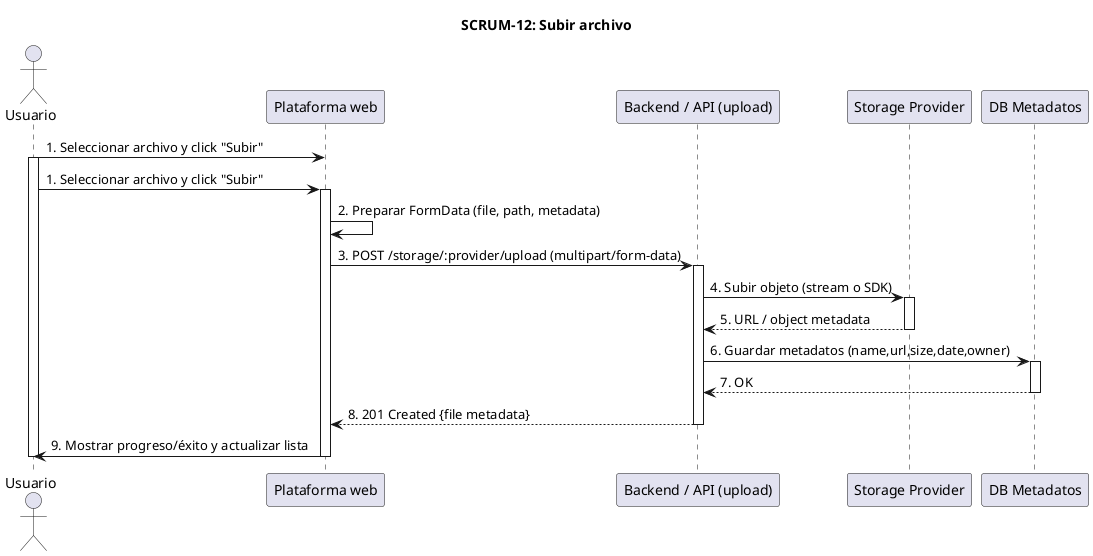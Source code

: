 @startuml SCRUM-12_SubirArchivo
title SCRUM-12: Subir archivo

actor Usuario
participant "Plataforma web" as Frontend
participant "Backend / API (upload)" as Backend
participant "Storage Provider" as Storage
participant "DB Metadatos" as DB

Usuario -> Frontend: 1. Seleccionar archivo y click "Subir"
activate Usuario
Usuario -> Frontend: 1. Seleccionar archivo y click "Subir"
activate Frontend
Frontend -> Frontend: 2. Preparar FormData (file, path, metadata)
Frontend -> Backend: 3. POST /storage/:provider/upload (multipart/form-data)
activate Backend
Backend -> Storage: 4. Subir objeto (stream o SDK)
activate Storage
Storage --> Backend: 5. URL / object metadata
deactivate Storage
Backend -> DB: 6. Guardar metadatos (name,url,size,date,owner)
activate DB
DB --> Backend: 7. OK
deactivate DB
Backend --> Frontend: 8. 201 Created {file metadata}
deactivate Backend
Frontend -> Usuario: 9. Mostrar progreso/éxito y actualizar lista
deactivate Frontend
deactivate Usuario
@enduml

